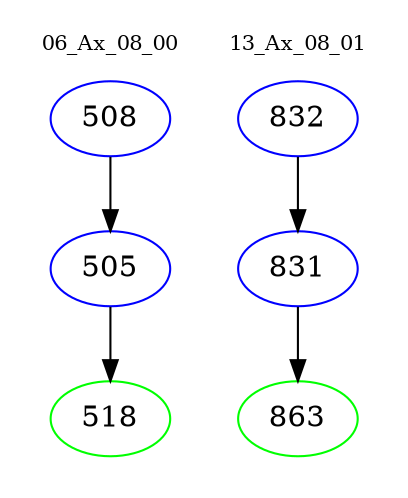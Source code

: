 digraph{
subgraph cluster_0 {
color = white
label = "06_Ax_08_00";
fontsize=10;
T0_508 [label="508", color="blue"]
T0_508 -> T0_505 [color="black"]
T0_505 [label="505", color="blue"]
T0_505 -> T0_518 [color="black"]
T0_518 [label="518", color="green"]
}
subgraph cluster_1 {
color = white
label = "13_Ax_08_01";
fontsize=10;
T1_832 [label="832", color="blue"]
T1_832 -> T1_831 [color="black"]
T1_831 [label="831", color="blue"]
T1_831 -> T1_863 [color="black"]
T1_863 [label="863", color="green"]
}
}
